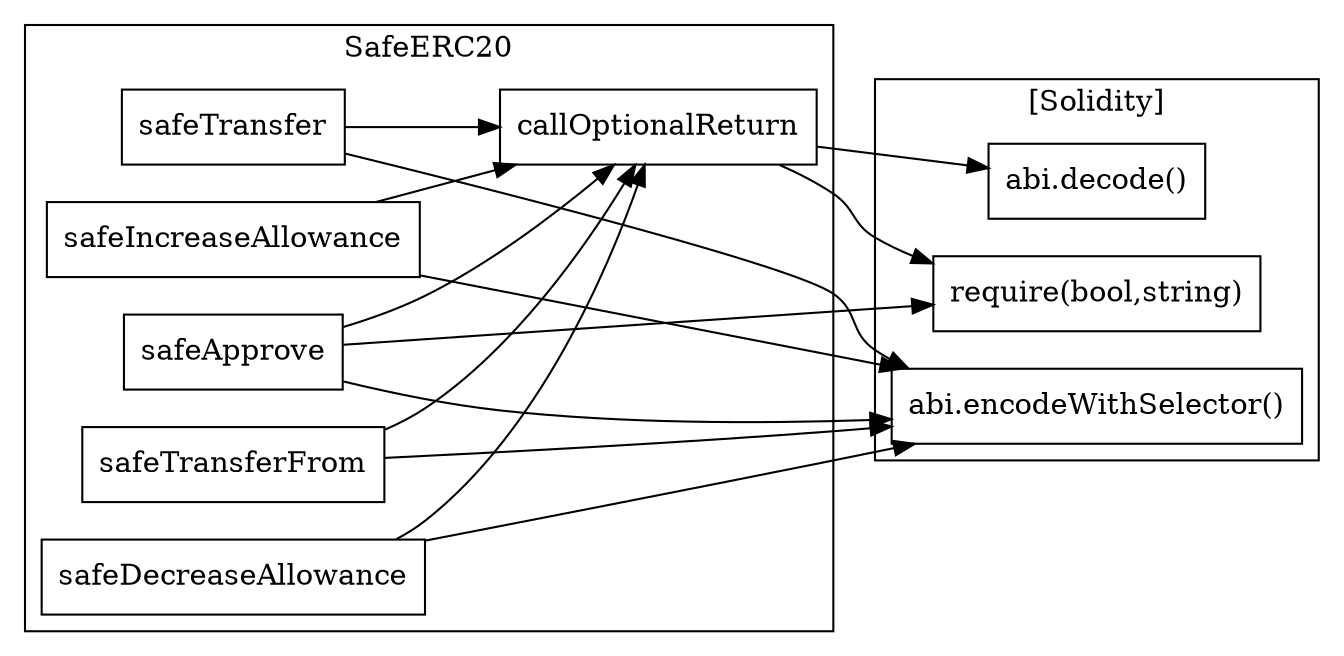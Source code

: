 strict digraph {
rankdir="LR"
node [shape=box]
subgraph cluster_2038_SafeERC20 {
label = "SafeERC20"
"2038_safeTransferFrom" [label="safeTransferFrom"]
"2038_callOptionalReturn" [label="callOptionalReturn"]
"2038_safeDecreaseAllowance" [label="safeDecreaseAllowance"]
"2038_safeTransfer" [label="safeTransfer"]
"2038_safeIncreaseAllowance" [label="safeIncreaseAllowance"]
"2038_safeApprove" [label="safeApprove"]
"2038_safeTransfer" -> "2038_callOptionalReturn"
"2038_safeTransferFrom" -> "2038_callOptionalReturn"
"2038_safeApprove" -> "2038_callOptionalReturn"
"2038_safeIncreaseAllowance" -> "2038_callOptionalReturn"
"2038_safeDecreaseAllowance" -> "2038_callOptionalReturn"
}subgraph cluster_solidity {
label = "[Solidity]"
"abi.encodeWithSelector()" 
"require(bool,string)" 
"abi.decode()" 
"2038_safeTransferFrom" -> "abi.encodeWithSelector()"
"2038_callOptionalReturn" -> "abi.decode()"
"2038_safeTransfer" -> "abi.encodeWithSelector()"
"2038_safeIncreaseAllowance" -> "abi.encodeWithSelector()"
"2038_safeDecreaseAllowance" -> "abi.encodeWithSelector()"
"2038_safeApprove" -> "abi.encodeWithSelector()"
"2038_callOptionalReturn" -> "require(bool,string)"
"2038_safeApprove" -> "require(bool,string)"
}
}